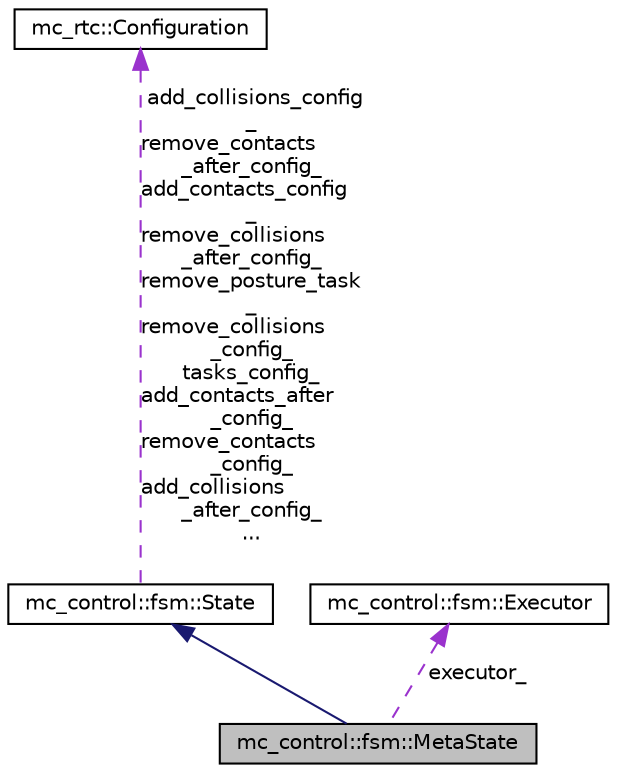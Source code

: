 digraph "mc_control::fsm::MetaState"
{
 // INTERACTIVE_SVG=YES
 // LATEX_PDF_SIZE
  edge [fontname="Helvetica",fontsize="10",labelfontname="Helvetica",labelfontsize="10"];
  node [fontname="Helvetica",fontsize="10",shape=record];
  Node1 [label="mc_control::fsm::MetaState",height=0.2,width=0.4,color="black", fillcolor="grey75", style="filled", fontcolor="black",tooltip=" "];
  Node2 -> Node1 [dir="back",color="midnightblue",fontsize="10",style="solid",fontname="Helvetica"];
  Node2 [label="mc_control::fsm::State",height=0.2,width=0.4,color="black", fillcolor="white", style="filled",URL="$structmc__control_1_1fsm_1_1State.html",tooltip=" "];
  Node3 -> Node2 [dir="back",color="darkorchid3",fontsize="10",style="dashed",label=" add_collisions_config\l_\nremove_contacts\l_after_config_\nadd_contacts_config\l_\nremove_collisions\l_after_config_\nremove_posture_task\l_\nremove_collisions\l_config_\ntasks_config_\nadd_contacts_after\l_config_\nremove_contacts\l_config_\nadd_collisions\l_after_config_\n..." ,fontname="Helvetica"];
  Node3 [label="mc_rtc::Configuration",height=0.2,width=0.4,color="black", fillcolor="white", style="filled",URL="$structmc__rtc_1_1Configuration.html",tooltip="Simplify access to values hold within a JSON file."];
  Node4 -> Node1 [dir="back",color="darkorchid3",fontsize="10",style="dashed",label=" executor_" ,fontname="Helvetica"];
  Node4 [label="mc_control::fsm::Executor",height=0.2,width=0.4,color="black", fillcolor="white", style="filled",URL="$structmc__control_1_1fsm_1_1Executor.html",tooltip=" "];
}
